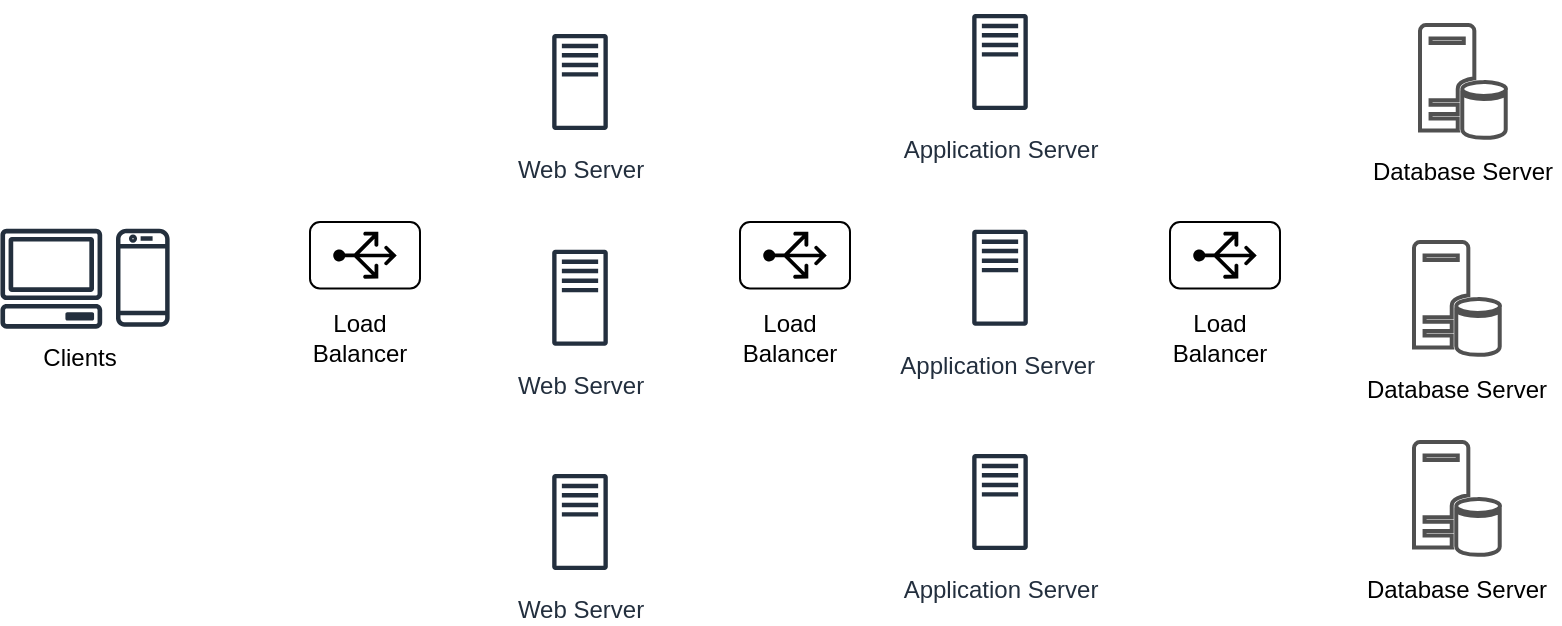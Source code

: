<mxfile version="21.6.6" type="github">
  <diagram name="Page-1" id="guOM4XICzhOm8kalY4v7">
    <mxGraphModel dx="954" dy="499" grid="1" gridSize="10" guides="1" tooltips="1" connect="1" arrows="1" fold="1" page="1" pageScale="1" pageWidth="850" pageHeight="1100" math="0" shadow="0">
      <root>
        <mxCell id="0" />
        <mxCell id="1" parent="0" />
        <mxCell id="vp5uVM1dA6sx8OhrNTZT-1" value="" style="group" vertex="1" connectable="0" parent="1">
          <mxGeometry x="155" y="130" width="55" height="33.25" as="geometry" />
        </mxCell>
        <mxCell id="vp5uVM1dA6sx8OhrNTZT-2" value="" style="rounded=1;whiteSpace=wrap;html=1;" vertex="1" parent="vp5uVM1dA6sx8OhrNTZT-1">
          <mxGeometry width="55" height="33.25" as="geometry" />
        </mxCell>
        <mxCell id="vp5uVM1dA6sx8OhrNTZT-3" value="" style="sketch=0;aspect=fixed;pointerEvents=1;shadow=0;dashed=0;html=1;strokeColor=none;labelPosition=center;verticalLabelPosition=bottom;verticalAlign=top;align=center;fillColor=#000000;shape=mxgraph.azure.load_balancer_generic;direction=north;strokeWidth=1;" vertex="1" parent="vp5uVM1dA6sx8OhrNTZT-1">
          <mxGeometry x="11.62" y="4.87" width="31.76" height="23.5" as="geometry" />
        </mxCell>
        <mxCell id="vp5uVM1dA6sx8OhrNTZT-4" value="Load Balancer" style="text;html=1;strokeColor=none;fillColor=none;align=center;verticalAlign=middle;whiteSpace=wrap;rounded=0;" vertex="1" parent="1">
          <mxGeometry x="150" y="172.87" width="60" height="30" as="geometry" />
        </mxCell>
        <mxCell id="vp5uVM1dA6sx8OhrNTZT-5" value="" style="sketch=0;outlineConnect=0;fontColor=#232F3E;gradientColor=none;fillColor=#232F3D;strokeColor=none;dashed=0;verticalLabelPosition=bottom;verticalAlign=top;align=center;html=1;fontSize=12;fontStyle=0;aspect=fixed;pointerEvents=1;shape=mxgraph.aws4.mobile_client;" vertex="1" parent="1">
          <mxGeometry x="58" y="132.37" width="26.81" height="51" as="geometry" />
        </mxCell>
        <mxCell id="vp5uVM1dA6sx8OhrNTZT-6" value="" style="sketch=0;outlineConnect=0;fontColor=#232F3E;gradientColor=none;fillColor=#232F3D;strokeColor=none;dashed=0;verticalLabelPosition=bottom;verticalAlign=top;align=center;html=1;fontSize=12;fontStyle=0;aspect=fixed;pointerEvents=1;shape=mxgraph.aws4.client;" vertex="1" parent="1">
          <mxGeometry y="133.37" width="51.32" height="50" as="geometry" />
        </mxCell>
        <mxCell id="vp5uVM1dA6sx8OhrNTZT-7" value="" style="group" vertex="1" connectable="0" parent="1">
          <mxGeometry x="370" y="130" width="55" height="33.25" as="geometry" />
        </mxCell>
        <mxCell id="vp5uVM1dA6sx8OhrNTZT-8" value="" style="rounded=1;whiteSpace=wrap;html=1;" vertex="1" parent="vp5uVM1dA6sx8OhrNTZT-7">
          <mxGeometry width="55" height="33.25" as="geometry" />
        </mxCell>
        <mxCell id="vp5uVM1dA6sx8OhrNTZT-9" value="" style="sketch=0;aspect=fixed;pointerEvents=1;shadow=0;dashed=0;html=1;strokeColor=none;labelPosition=center;verticalLabelPosition=bottom;verticalAlign=top;align=center;fillColor=#000000;shape=mxgraph.azure.load_balancer_generic;direction=north;strokeWidth=1;" vertex="1" parent="vp5uVM1dA6sx8OhrNTZT-7">
          <mxGeometry x="11.62" y="4.87" width="31.76" height="23.5" as="geometry" />
        </mxCell>
        <mxCell id="vp5uVM1dA6sx8OhrNTZT-10" value="Load Balancer" style="text;html=1;strokeColor=none;fillColor=none;align=center;verticalAlign=middle;whiteSpace=wrap;rounded=0;" vertex="1" parent="1">
          <mxGeometry x="365" y="172.87" width="60" height="30" as="geometry" />
        </mxCell>
        <mxCell id="vp5uVM1dA6sx8OhrNTZT-11" value="" style="group" vertex="1" connectable="0" parent="1">
          <mxGeometry x="585" y="130" width="55" height="33.25" as="geometry" />
        </mxCell>
        <mxCell id="vp5uVM1dA6sx8OhrNTZT-12" value="" style="rounded=1;whiteSpace=wrap;html=1;" vertex="1" parent="vp5uVM1dA6sx8OhrNTZT-11">
          <mxGeometry width="55" height="33.25" as="geometry" />
        </mxCell>
        <mxCell id="vp5uVM1dA6sx8OhrNTZT-13" value="" style="sketch=0;aspect=fixed;pointerEvents=1;shadow=0;dashed=0;html=1;strokeColor=none;labelPosition=center;verticalLabelPosition=bottom;verticalAlign=top;align=center;fillColor=#000000;shape=mxgraph.azure.load_balancer_generic;direction=north;strokeWidth=1;" vertex="1" parent="vp5uVM1dA6sx8OhrNTZT-11">
          <mxGeometry x="11.62" y="4.87" width="31.76" height="23.5" as="geometry" />
        </mxCell>
        <mxCell id="vp5uVM1dA6sx8OhrNTZT-14" value="Load Balancer" style="text;html=1;strokeColor=none;fillColor=none;align=center;verticalAlign=middle;whiteSpace=wrap;rounded=0;" vertex="1" parent="1">
          <mxGeometry x="580" y="172.87" width="60" height="30" as="geometry" />
        </mxCell>
        <mxCell id="vp5uVM1dA6sx8OhrNTZT-15" value="Web Server" style="sketch=0;outlineConnect=0;fontColor=#232F3E;gradientColor=none;strokeColor=#232F3E;fillColor=#ffffff;dashed=0;verticalLabelPosition=bottom;verticalAlign=top;align=center;html=1;fontSize=12;fontStyle=0;aspect=fixed;shape=mxgraph.aws4.resourceIcon;resIcon=mxgraph.aws4.traditional_server;" vertex="1" parent="1">
          <mxGeometry x="260" y="30" width="60" height="60" as="geometry" />
        </mxCell>
        <mxCell id="vp5uVM1dA6sx8OhrNTZT-16" value="Web Server" style="sketch=0;outlineConnect=0;fontColor=#232F3E;gradientColor=none;strokeColor=#232F3E;fillColor=#ffffff;dashed=0;verticalLabelPosition=bottom;verticalAlign=top;align=center;html=1;fontSize=12;fontStyle=0;aspect=fixed;shape=mxgraph.aws4.resourceIcon;resIcon=mxgraph.aws4.traditional_server;" vertex="1" parent="1">
          <mxGeometry x="260" y="137.87" width="60" height="60" as="geometry" />
        </mxCell>
        <mxCell id="vp5uVM1dA6sx8OhrNTZT-17" value="Web Server" style="sketch=0;outlineConnect=0;fontColor=#232F3E;gradientColor=none;strokeColor=#232F3E;fillColor=#ffffff;dashed=0;verticalLabelPosition=bottom;verticalAlign=top;align=center;html=1;fontSize=12;fontStyle=0;aspect=fixed;shape=mxgraph.aws4.resourceIcon;resIcon=mxgraph.aws4.traditional_server;" vertex="1" parent="1">
          <mxGeometry x="260" y="250" width="60" height="60" as="geometry" />
        </mxCell>
        <mxCell id="vp5uVM1dA6sx8OhrNTZT-18" value="Application Server" style="sketch=0;outlineConnect=0;fontColor=#232F3E;gradientColor=none;strokeColor=#232F3E;fillColor=#ffffff;dashed=0;verticalLabelPosition=bottom;verticalAlign=top;align=center;html=1;fontSize=12;fontStyle=0;aspect=fixed;shape=mxgraph.aws4.resourceIcon;resIcon=mxgraph.aws4.traditional_server;" vertex="1" parent="1">
          <mxGeometry x="470" y="20" width="60" height="60" as="geometry" />
        </mxCell>
        <mxCell id="vp5uVM1dA6sx8OhrNTZT-19" value="Application Server&amp;nbsp;" style="sketch=0;outlineConnect=0;fontColor=#232F3E;gradientColor=none;strokeColor=#232F3E;fillColor=#ffffff;dashed=0;verticalLabelPosition=bottom;verticalAlign=top;align=center;html=1;fontSize=12;fontStyle=0;aspect=fixed;shape=mxgraph.aws4.resourceIcon;resIcon=mxgraph.aws4.traditional_server;" vertex="1" parent="1">
          <mxGeometry x="470" y="127.87" width="60" height="60" as="geometry" />
        </mxCell>
        <mxCell id="vp5uVM1dA6sx8OhrNTZT-20" value="Application Server" style="sketch=0;outlineConnect=0;fontColor=#232F3E;gradientColor=none;strokeColor=#232F3E;fillColor=#ffffff;dashed=0;verticalLabelPosition=bottom;verticalAlign=top;align=center;html=1;fontSize=12;fontStyle=0;aspect=fixed;shape=mxgraph.aws4.resourceIcon;resIcon=mxgraph.aws4.traditional_server;" vertex="1" parent="1">
          <mxGeometry x="470" y="240" width="60" height="60" as="geometry" />
        </mxCell>
        <mxCell id="vp5uVM1dA6sx8OhrNTZT-21" value="" style="shape=image;html=1;verticalAlign=top;verticalLabelPosition=bottom;labelBackgroundColor=#ffffff;imageAspect=0;aspect=fixed;image=https://cdn2.iconfinder.com/data/icons/thin-line-icons-for-seo-and-development-1/64/SEO_international-128.png" vertex="1" parent="1">
          <mxGeometry x="289" y="68" width="30" height="30" as="geometry" />
        </mxCell>
        <mxCell id="vp5uVM1dA6sx8OhrNTZT-22" value="" style="shape=image;html=1;verticalAlign=top;verticalLabelPosition=bottom;labelBackgroundColor=#ffffff;imageAspect=0;aspect=fixed;image=https://cdn2.iconfinder.com/data/icons/thin-line-icons-for-seo-and-development-1/64/SEO_international-128.png" vertex="1" parent="1">
          <mxGeometry x="289" y="175" width="30" height="30" as="geometry" />
        </mxCell>
        <mxCell id="vp5uVM1dA6sx8OhrNTZT-23" value="" style="shape=image;html=1;verticalAlign=top;verticalLabelPosition=bottom;labelBackgroundColor=#ffffff;imageAspect=0;aspect=fixed;image=https://cdn2.iconfinder.com/data/icons/thin-line-icons-for-seo-and-development-1/64/SEO_international-128.png" vertex="1" parent="1">
          <mxGeometry x="288" y="288" width="30" height="30" as="geometry" />
        </mxCell>
        <mxCell id="vp5uVM1dA6sx8OhrNTZT-34" value="" style="group" vertex="1" connectable="0" parent="1">
          <mxGeometry x="683" y="31.5" width="97" height="88.5" as="geometry" />
        </mxCell>
        <mxCell id="vp5uVM1dA6sx8OhrNTZT-32" value="" style="shadow=0;html=1;strokeColor=#505050;fillColor=default;labelPosition=center;verticalLabelPosition=bottom;verticalAlign=top;outlineConnect=0;align=center;shape=mxgraph.office.databases.database_server;fillStyle=auto;strokeWidth=2;" vertex="1" parent="vp5uVM1dA6sx8OhrNTZT-34">
          <mxGeometry x="27" width="43" height="57" as="geometry" />
        </mxCell>
        <mxCell id="vp5uVM1dA6sx8OhrNTZT-33" value="Database Server" style="text;html=1;strokeColor=none;fillColor=none;align=center;verticalAlign=middle;whiteSpace=wrap;rounded=0;" vertex="1" parent="vp5uVM1dA6sx8OhrNTZT-34">
          <mxGeometry y="58.5" width="97" height="30" as="geometry" />
        </mxCell>
        <mxCell id="vp5uVM1dA6sx8OhrNTZT-35" value="" style="group" vertex="1" connectable="0" parent="1">
          <mxGeometry x="680" y="140" width="97" height="88.5" as="geometry" />
        </mxCell>
        <mxCell id="vp5uVM1dA6sx8OhrNTZT-36" value="" style="shadow=0;html=1;strokeColor=#505050;fillColor=default;labelPosition=center;verticalLabelPosition=bottom;verticalAlign=top;outlineConnect=0;align=center;shape=mxgraph.office.databases.database_server;fillStyle=auto;strokeWidth=2;" vertex="1" parent="vp5uVM1dA6sx8OhrNTZT-35">
          <mxGeometry x="27" width="43" height="57" as="geometry" />
        </mxCell>
        <mxCell id="vp5uVM1dA6sx8OhrNTZT-37" value="Database Server" style="text;html=1;strokeColor=none;fillColor=none;align=center;verticalAlign=middle;whiteSpace=wrap;rounded=0;" vertex="1" parent="vp5uVM1dA6sx8OhrNTZT-35">
          <mxGeometry y="58.5" width="97" height="30" as="geometry" />
        </mxCell>
        <mxCell id="vp5uVM1dA6sx8OhrNTZT-38" value="" style="group" vertex="1" connectable="0" parent="1">
          <mxGeometry x="680" y="240" width="97" height="88.5" as="geometry" />
        </mxCell>
        <mxCell id="vp5uVM1dA6sx8OhrNTZT-39" value="" style="shadow=0;html=1;strokeColor=#505050;fillColor=default;labelPosition=center;verticalLabelPosition=bottom;verticalAlign=top;outlineConnect=0;align=center;shape=mxgraph.office.databases.database_server;fillStyle=auto;strokeWidth=2;" vertex="1" parent="vp5uVM1dA6sx8OhrNTZT-38">
          <mxGeometry x="27" width="43" height="57" as="geometry" />
        </mxCell>
        <mxCell id="vp5uVM1dA6sx8OhrNTZT-40" value="Database Server" style="text;html=1;strokeColor=none;fillColor=none;align=center;verticalAlign=middle;whiteSpace=wrap;rounded=0;" vertex="1" parent="vp5uVM1dA6sx8OhrNTZT-38">
          <mxGeometry y="58.5" width="97" height="30" as="geometry" />
        </mxCell>
        <mxCell id="vp5uVM1dA6sx8OhrNTZT-41" value="Clients" style="text;html=1;strokeColor=none;fillColor=none;align=center;verticalAlign=middle;whiteSpace=wrap;rounded=0;" vertex="1" parent="1">
          <mxGeometry x="10" y="183.37" width="60" height="30" as="geometry" />
        </mxCell>
      </root>
    </mxGraphModel>
  </diagram>
</mxfile>

